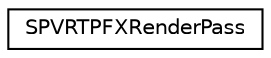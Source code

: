 digraph "Graphical Class Hierarchy"
{
  edge [fontname="Helvetica",fontsize="10",labelfontname="Helvetica",labelfontsize="10"];
  node [fontname="Helvetica",fontsize="10",shape=record];
  rankdir="LR";
  Node1 [label="SPVRTPFXRenderPass",height=0.2,width=0.4,color="black", fillcolor="white", style="filled",URL="$struct_s_p_v_r_t_p_f_x_render_pass.html",tooltip="Stores render pass information. "];
}
